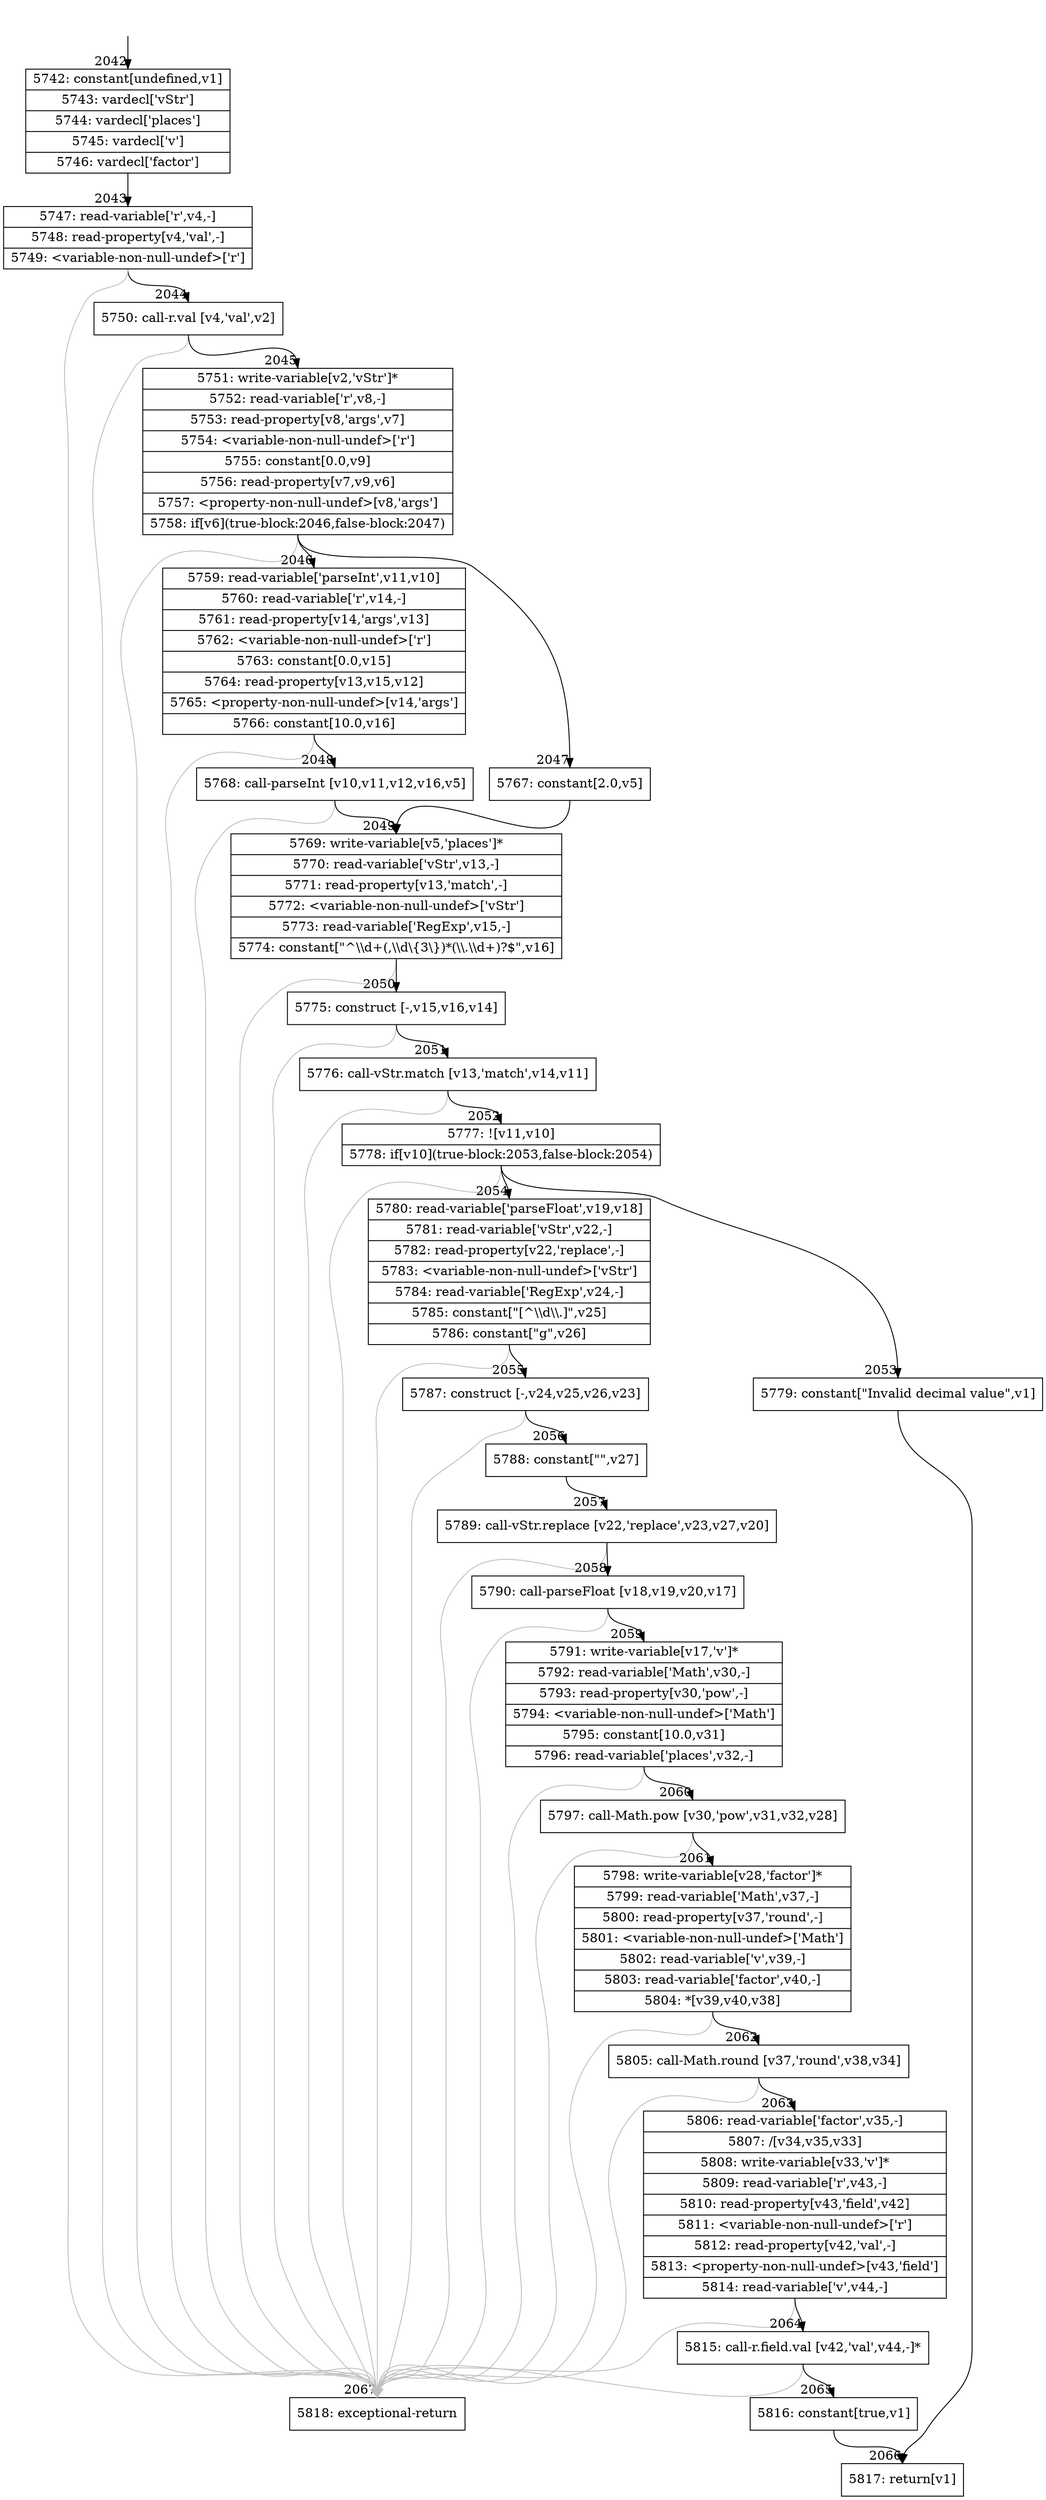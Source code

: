digraph {
rankdir="TD"
BB_entry173[shape=none,label=""];
BB_entry173 -> BB2042 [tailport=s, headport=n, headlabel="    2042"]
BB2042 [shape=record label="{5742: constant[undefined,v1]|5743: vardecl['vStr']|5744: vardecl['places']|5745: vardecl['v']|5746: vardecl['factor']}" ] 
BB2042 -> BB2043 [tailport=s, headport=n, headlabel="      2043"]
BB2043 [shape=record label="{5747: read-variable['r',v4,-]|5748: read-property[v4,'val',-]|5749: \<variable-non-null-undef\>['r']}" ] 
BB2043 -> BB2044 [tailport=s, headport=n, headlabel="      2044"]
BB2043 -> BB2067 [tailport=s, headport=n, color=gray, headlabel="      2067"]
BB2044 [shape=record label="{5750: call-r.val [v4,'val',v2]}" ] 
BB2044 -> BB2045 [tailport=s, headport=n, headlabel="      2045"]
BB2044 -> BB2067 [tailport=s, headport=n, color=gray]
BB2045 [shape=record label="{5751: write-variable[v2,'vStr']*|5752: read-variable['r',v8,-]|5753: read-property[v8,'args',v7]|5754: \<variable-non-null-undef\>['r']|5755: constant[0.0,v9]|5756: read-property[v7,v9,v6]|5757: \<property-non-null-undef\>[v8,'args']|5758: if[v6](true-block:2046,false-block:2047)}" ] 
BB2045 -> BB2046 [tailport=s, headport=n, headlabel="      2046"]
BB2045 -> BB2047 [tailport=s, headport=n, headlabel="      2047"]
BB2045 -> BB2067 [tailport=s, headport=n, color=gray]
BB2046 [shape=record label="{5759: read-variable['parseInt',v11,v10]|5760: read-variable['r',v14,-]|5761: read-property[v14,'args',v13]|5762: \<variable-non-null-undef\>['r']|5763: constant[0.0,v15]|5764: read-property[v13,v15,v12]|5765: \<property-non-null-undef\>[v14,'args']|5766: constant[10.0,v16]}" ] 
BB2046 -> BB2048 [tailport=s, headport=n, headlabel="      2048"]
BB2046 -> BB2067 [tailport=s, headport=n, color=gray]
BB2047 [shape=record label="{5767: constant[2.0,v5]}" ] 
BB2047 -> BB2049 [tailport=s, headport=n, headlabel="      2049"]
BB2048 [shape=record label="{5768: call-parseInt [v10,v11,v12,v16,v5]}" ] 
BB2048 -> BB2049 [tailport=s, headport=n]
BB2048 -> BB2067 [tailport=s, headport=n, color=gray]
BB2049 [shape=record label="{5769: write-variable[v5,'places']*|5770: read-variable['vStr',v13,-]|5771: read-property[v13,'match',-]|5772: \<variable-non-null-undef\>['vStr']|5773: read-variable['RegExp',v15,-]|5774: constant[\"^\\\\d+(,\\\\d\\\{3\\\})*(\\\\.\\\\d+)?$\",v16]}" ] 
BB2049 -> BB2050 [tailport=s, headport=n, headlabel="      2050"]
BB2049 -> BB2067 [tailport=s, headport=n, color=gray]
BB2050 [shape=record label="{5775: construct [-,v15,v16,v14]}" ] 
BB2050 -> BB2051 [tailport=s, headport=n, headlabel="      2051"]
BB2050 -> BB2067 [tailport=s, headport=n, color=gray]
BB2051 [shape=record label="{5776: call-vStr.match [v13,'match',v14,v11]}" ] 
BB2051 -> BB2052 [tailport=s, headport=n, headlabel="      2052"]
BB2051 -> BB2067 [tailport=s, headport=n, color=gray]
BB2052 [shape=record label="{5777: ![v11,v10]|5778: if[v10](true-block:2053,false-block:2054)}" ] 
BB2052 -> BB2053 [tailport=s, headport=n, headlabel="      2053"]
BB2052 -> BB2054 [tailport=s, headport=n, headlabel="      2054"]
BB2052 -> BB2067 [tailport=s, headport=n, color=gray]
BB2053 [shape=record label="{5779: constant[\"Invalid decimal value\",v1]}" ] 
BB2053 -> BB2066 [tailport=s, headport=n, headlabel="      2066"]
BB2054 [shape=record label="{5780: read-variable['parseFloat',v19,v18]|5781: read-variable['vStr',v22,-]|5782: read-property[v22,'replace',-]|5783: \<variable-non-null-undef\>['vStr']|5784: read-variable['RegExp',v24,-]|5785: constant[\"[^\\\\d\\\\.]\",v25]|5786: constant[\"g\",v26]}" ] 
BB2054 -> BB2055 [tailport=s, headport=n, headlabel="      2055"]
BB2054 -> BB2067 [tailport=s, headport=n, color=gray]
BB2055 [shape=record label="{5787: construct [-,v24,v25,v26,v23]}" ] 
BB2055 -> BB2056 [tailport=s, headport=n, headlabel="      2056"]
BB2055 -> BB2067 [tailport=s, headport=n, color=gray]
BB2056 [shape=record label="{5788: constant[\"\",v27]}" ] 
BB2056 -> BB2057 [tailport=s, headport=n, headlabel="      2057"]
BB2057 [shape=record label="{5789: call-vStr.replace [v22,'replace',v23,v27,v20]}" ] 
BB2057 -> BB2058 [tailport=s, headport=n, headlabel="      2058"]
BB2057 -> BB2067 [tailport=s, headport=n, color=gray]
BB2058 [shape=record label="{5790: call-parseFloat [v18,v19,v20,v17]}" ] 
BB2058 -> BB2059 [tailport=s, headport=n, headlabel="      2059"]
BB2058 -> BB2067 [tailport=s, headport=n, color=gray]
BB2059 [shape=record label="{5791: write-variable[v17,'v']*|5792: read-variable['Math',v30,-]|5793: read-property[v30,'pow',-]|5794: \<variable-non-null-undef\>['Math']|5795: constant[10.0,v31]|5796: read-variable['places',v32,-]}" ] 
BB2059 -> BB2060 [tailport=s, headport=n, headlabel="      2060"]
BB2059 -> BB2067 [tailport=s, headport=n, color=gray]
BB2060 [shape=record label="{5797: call-Math.pow [v30,'pow',v31,v32,v28]}" ] 
BB2060 -> BB2061 [tailport=s, headport=n, headlabel="      2061"]
BB2060 -> BB2067 [tailport=s, headport=n, color=gray]
BB2061 [shape=record label="{5798: write-variable[v28,'factor']*|5799: read-variable['Math',v37,-]|5800: read-property[v37,'round',-]|5801: \<variable-non-null-undef\>['Math']|5802: read-variable['v',v39,-]|5803: read-variable['factor',v40,-]|5804: *[v39,v40,v38]}" ] 
BB2061 -> BB2062 [tailport=s, headport=n, headlabel="      2062"]
BB2061 -> BB2067 [tailport=s, headport=n, color=gray]
BB2062 [shape=record label="{5805: call-Math.round [v37,'round',v38,v34]}" ] 
BB2062 -> BB2063 [tailport=s, headport=n, headlabel="      2063"]
BB2062 -> BB2067 [tailport=s, headport=n, color=gray]
BB2063 [shape=record label="{5806: read-variable['factor',v35,-]|5807: /[v34,v35,v33]|5808: write-variable[v33,'v']*|5809: read-variable['r',v43,-]|5810: read-property[v43,'field',v42]|5811: \<variable-non-null-undef\>['r']|5812: read-property[v42,'val',-]|5813: \<property-non-null-undef\>[v43,'field']|5814: read-variable['v',v44,-]}" ] 
BB2063 -> BB2064 [tailport=s, headport=n, headlabel="      2064"]
BB2063 -> BB2067 [tailport=s, headport=n, color=gray]
BB2064 [shape=record label="{5815: call-r.field.val [v42,'val',v44,-]*}" ] 
BB2064 -> BB2065 [tailport=s, headport=n, headlabel="      2065"]
BB2064 -> BB2067 [tailport=s, headport=n, color=gray]
BB2065 [shape=record label="{5816: constant[true,v1]}" ] 
BB2065 -> BB2066 [tailport=s, headport=n]
BB2066 [shape=record label="{5817: return[v1]}" ] 
BB2067 [shape=record label="{5818: exceptional-return}" ] 
//#$~ 1922
}
